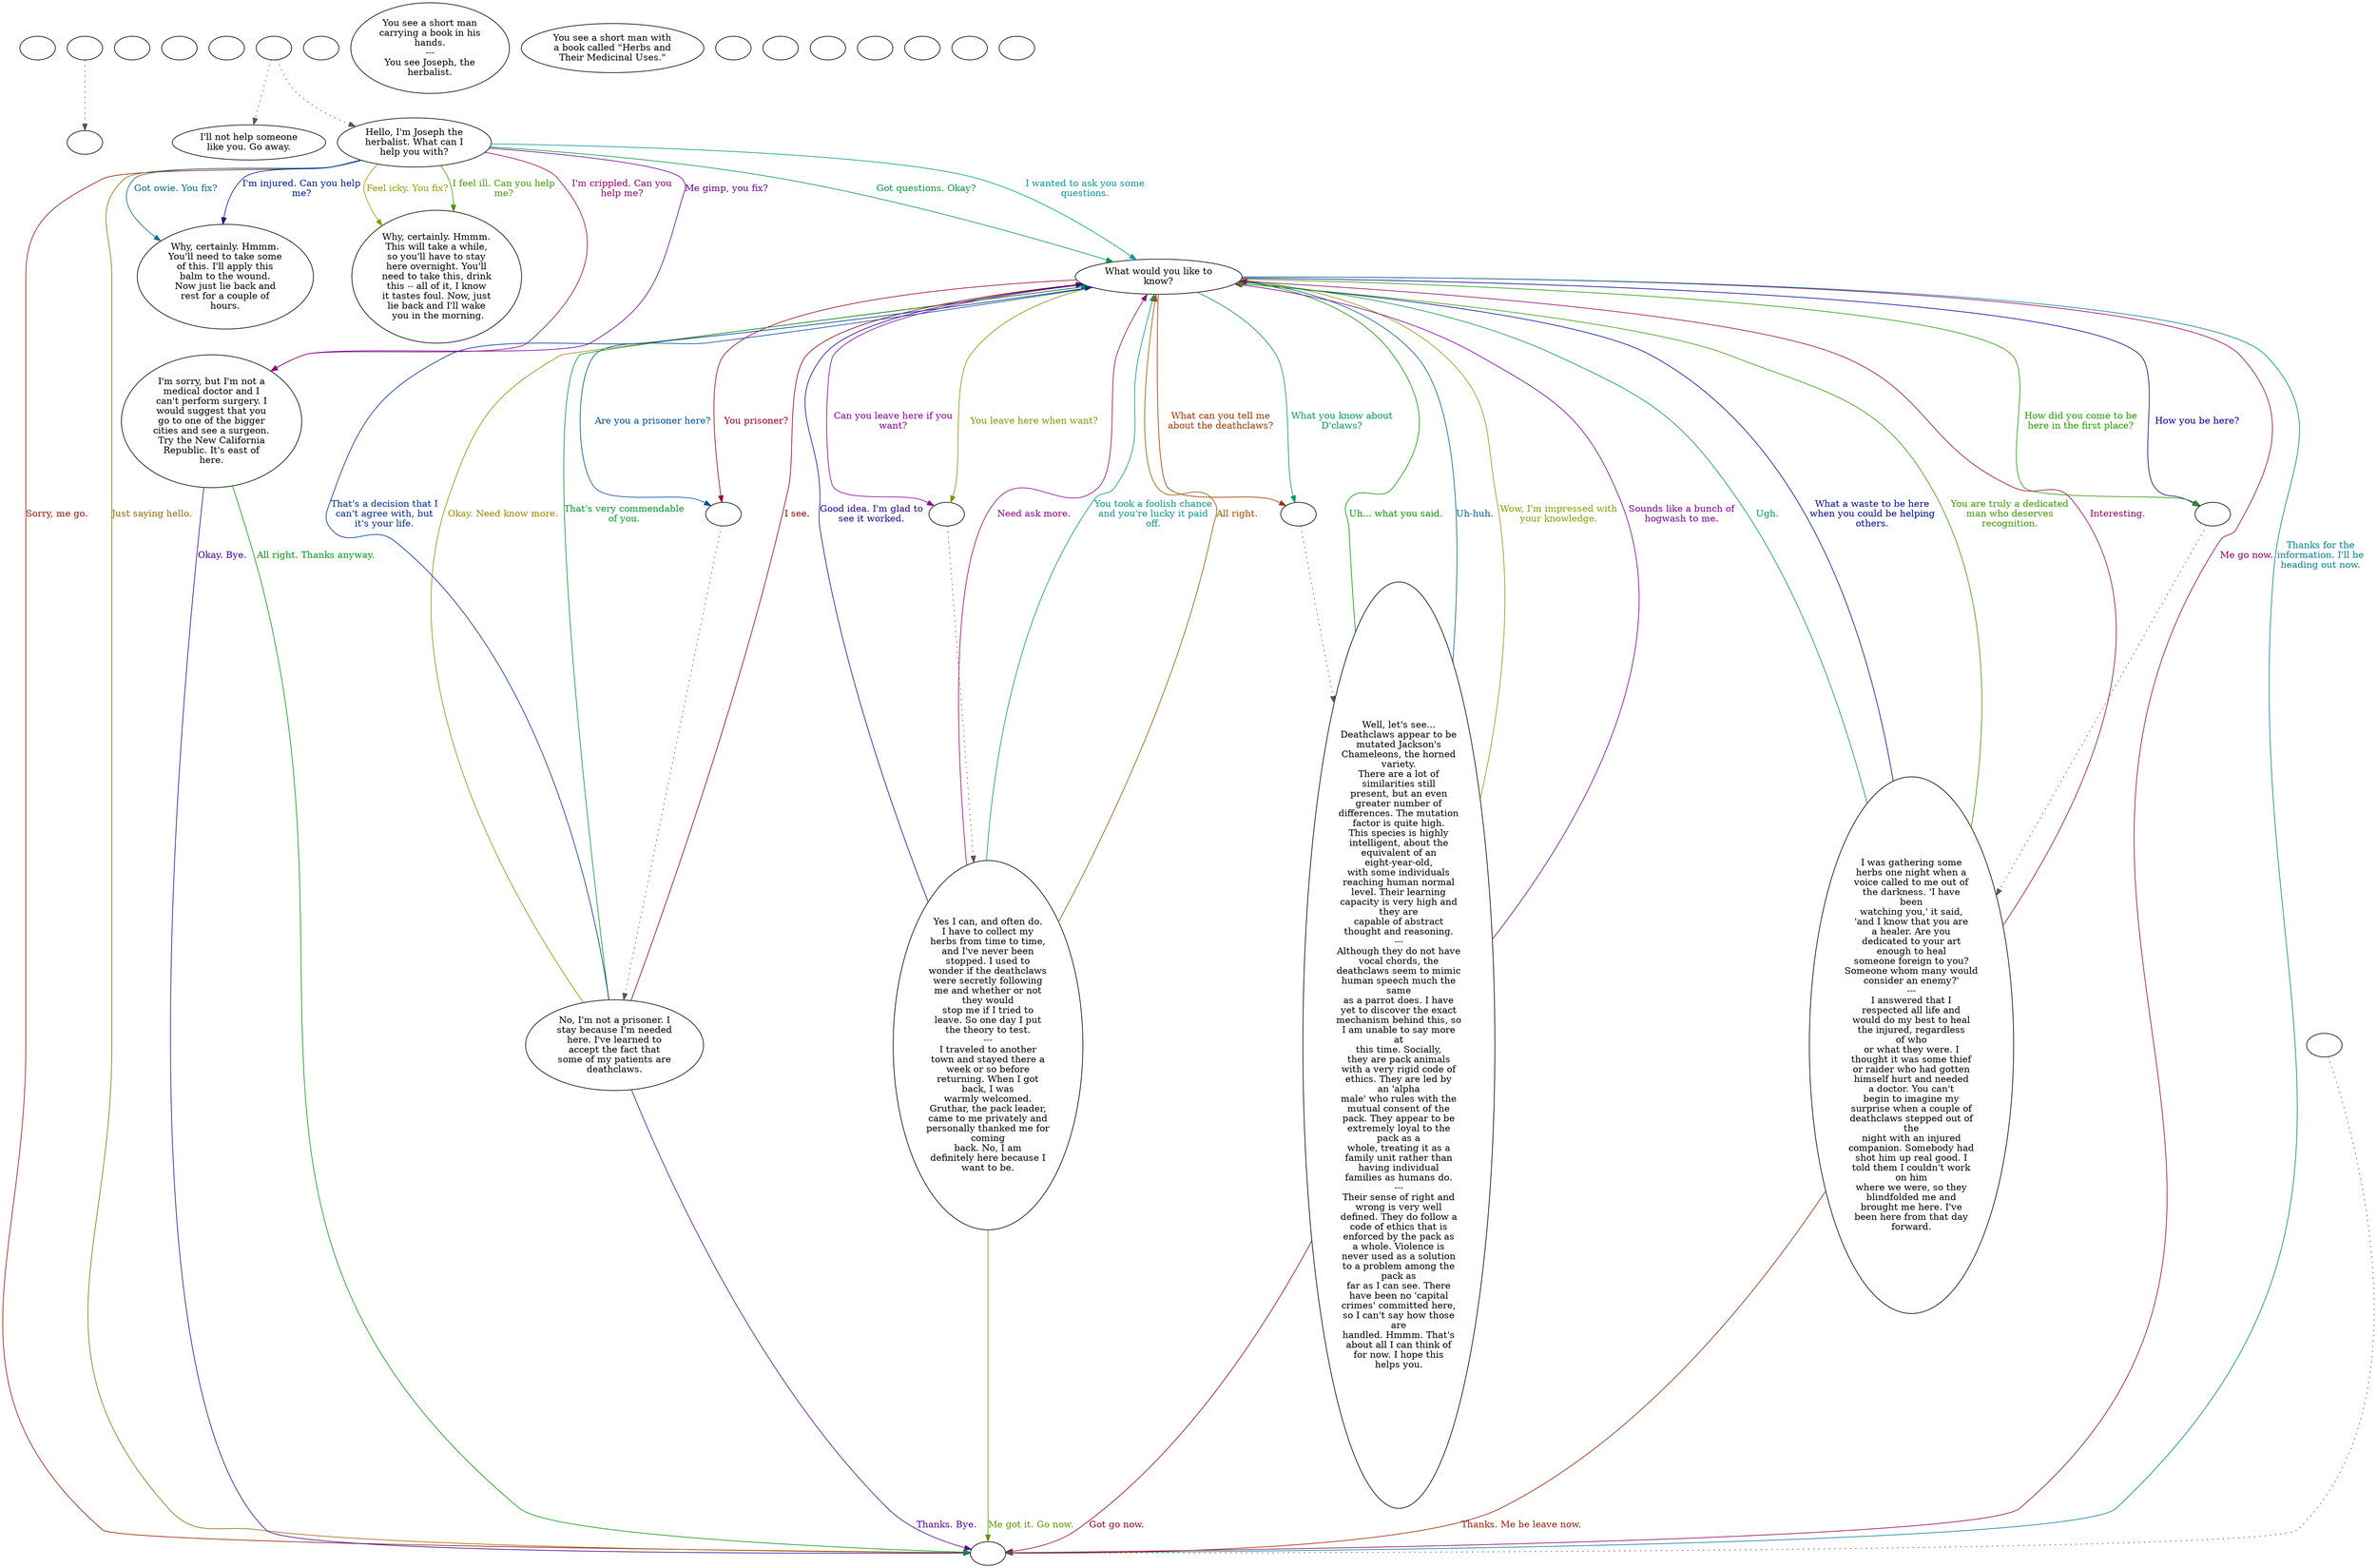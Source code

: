 digraph ocjoseph {
  "checkPartyMembersNearDoor" [style=filled       fillcolor="#FFFFFF"       color="#000000"]
  "checkPartyMembersNearDoor" [label=""]
  "old_pickup_p_proc" [style=filled       fillcolor="#FFFFFF"       color="#000000"]
  "old_pickup_p_proc" [label=""]
  "pickup_p_proc" [style=filled       fillcolor="#FFFFFF"       color="#000000"]
  "pickup_p_proc" -> "old_pickup_p_proc" [style=dotted color="#555555"]
  "pickup_p_proc" [label=""]
  "getTimeBit" [style=filled       fillcolor="#FFFFFF"       color="#000000"]
  "getTimeBit" [label=""]
  "start" [style=filled       fillcolor="#FFFFFF"       color="#000000"]
  "start" [label=""]
  "critter_p_proc" [style=filled       fillcolor="#FFFFFF"       color="#000000"]
  "critter_p_proc" [label=""]
  "talk_p_proc" [style=filled       fillcolor="#FFFFFF"       color="#000000"]
  "talk_p_proc" -> "Node010" [style=dotted color="#555555"]
  "talk_p_proc" -> "Node001" [style=dotted color="#555555"]
  "talk_p_proc" [label=""]
  "destroy_p_proc" [style=filled       fillcolor="#FFFFFF"       color="#000000"]
  "destroy_p_proc" [label=""]
  "look_at_p_proc" [style=filled       fillcolor="#FFFFFF"       color="#000000"]
  "look_at_p_proc" [label="You see a short man\ncarrying a book in his\nhands.\n---\nYou see Joseph, the\nherbalist."]
  "description_p_proc" [style=filled       fillcolor="#FFFFFF"       color="#000000"]
  "description_p_proc" [label="You see a short man with\na book called \"Herbs and\nTheir Medicinal Uses.\""]
  "use_skill_on_p_proc" [style=filled       fillcolor="#FFFFFF"       color="#000000"]
  "use_skill_on_p_proc" [label=""]
  "damage_p_proc" [style=filled       fillcolor="#FFFFFF"       color="#000000"]
  "damage_p_proc" [label=""]
  "map_enter_p_proc" [style=filled       fillcolor="#FFFFFF"       color="#000000"]
  "map_enter_p_proc" [label=""]
  "push_p_proc" [style=filled       fillcolor="#FFFFFF"       color="#000000"]
  "push_p_proc" [label=""]
  "timed_event_p_proc" [style=filled       fillcolor="#FFFFFF"       color="#000000"]
  "timed_event_p_proc" [label=""]
  "Node998" [style=filled       fillcolor="#FFFFFF"       color="#000000"]
  "Node998" [label=""]
  "Node999" [style=filled       fillcolor="#FFFFFF"       color="#000000"]
  "Node999" [label=""]
  "Node001" [style=filled       fillcolor="#FFFFFF"       color="#000000"]
  "Node001" [label="Hello, I'm Joseph the\nherbalist. What can I\nhelp you with?"]
  "Node001" -> "Node002" [label="Got owie. You fix?" color="#006B99" fontcolor="#006B99"]
  "Node001" -> "Node003" [label="Feel icky. You fix?" color="#989900" fontcolor="#989900"]
  "Node001" -> "Node004" [label="Me gimp, you fix?" color="#6D0099" fontcolor="#6D0099"]
  "Node001" -> "Node005" [label="Got questions. Okay?" color="#009941" fontcolor="#009941"]
  "Node001" -> "Node999" [label="Sorry, me go." color="#991400" fontcolor="#991400"]
  "Node001" -> "Node002" [label="I'm injured. Can you help\nme?" color="#001999" fontcolor="#001999"]
  "Node001" -> "Node003" [label="I feel ill. Can you help\nme?" color="#459900" fontcolor="#459900"]
  "Node001" -> "Node004" [label="I'm crippled. Can you\nhelp me?" color="#990072" fontcolor="#990072"]
  "Node001" -> "Node005" [label="I wanted to ask you some\nquestions." color="#009994" fontcolor="#009994"]
  "Node001" -> "Node999" [label="Just saying hello." color="#996700" fontcolor="#996700"]
  "Node002" [style=filled       fillcolor="#FFFFFF"       color="#000000"]
  "Node002" [label="Why, certainly. Hmmm.\nYou'll need to take some\nof this. I'll apply this\nbalm to the wound.\nNow just lie back and\nrest for a couple of\nhours."]
  "Node003" [style=filled       fillcolor="#FFFFFF"       color="#000000"]
  "Node003" [label="Why, certainly. Hmmm.\nThis will take a while,\nso you'll have to stay\nhere overnight. You'll\nneed to take this, drink\nthis -- all of it, I know\nit tastes foul. Now, just\nlie back and I'll wake\n you in the morning."]
  "Node004" [style=filled       fillcolor="#FFFFFF"       color="#000000"]
  "Node004" [label="I'm sorry, but I'm not a\nmedical doctor and I\ncan't perform surgery. I\nwould suggest that you\ngo to one of the bigger\ncities and see a surgeon.\nTry the New California\nRepublic. It's east of\nhere."]
  "Node004" -> "Node999" [label="Okay. Bye." color="#3A0099" fontcolor="#3A0099"]
  "Node004" -> "Node999" [label="All right. Thanks anyway." color="#00990E" fontcolor="#00990E"]
  "Node005" [style=filled       fillcolor="#FFFFFF"       color="#000000"]
  "Node005" [label="What would you like to\nknow?"]
  "Node005" -> "Node006a" [label="You prisoner?" color="#99001F" fontcolor="#99001F"]
  "Node005" -> "Node006a" [label="Are you a prisoner here?" color="#004C99" fontcolor="#004C99"]
  "Node005" -> "Node007a" [label="You leave here when want?" color="#789900" fontcolor="#789900"]
  "Node005" -> "Node007a" [label="Can you leave here if you\nwant?" color="#8D0099" fontcolor="#8D0099"]
  "Node005" -> "Node008a" [label="What you know about\nD'claws?" color="#009960" fontcolor="#009960"]
  "Node005" -> "Node008a" [label="What can you tell me\nabout the deathclaws?" color="#993400" fontcolor="#993400"]
  "Node005" -> "Node009a" [label="How you be here?" color="#070099" fontcolor="#070099"]
  "Node005" -> "Node009a" [label="How did you come to be\nhere in the first place?" color="#269900" fontcolor="#269900"]
  "Node005" -> "Node999" [label="Me go now." color="#990052" fontcolor="#990052"]
  "Node005" -> "Node999" [label="Thanks for the\ninformation. I'll be\nheading out now." color="#007F99" fontcolor="#007F99"]
  "Node006" [style=filled       fillcolor="#FFFFFF"       color="#000000"]
  "Node006" [label="No, I'm not a prisoner. I\nstay because I'm needed\nhere. I've learned to\naccept the fact that\nsome of my patients are\ndeathclaws."]
  "Node006" -> "Node005" [label="Okay. Need know more." color="#998700" fontcolor="#998700"]
  "Node006" -> "Node999" [label="Thanks. Bye." color="#5A0099" fontcolor="#5A0099"]
  "Node006" -> "Node005" [label="That's very commendable\nof you." color="#00992D" fontcolor="#00992D"]
  "Node006" -> "Node005" [label="I see." color="#990100" fontcolor="#990100"]
  "Node006" -> "Node005" [label="That's a decision that I\ncan't agree with, but\nit's your life." color="#002C99" fontcolor="#002C99"]
  "Node007" [style=filled       fillcolor="#FFFFFF"       color="#000000"]
  "Node007" [label="Yes I can, and often do.\nI have to collect my\nherbs from time to time,\nand I've never been\nstopped. I used to\nwonder if the deathclaws\nwere secretly following\nme and whether or not\nthey would\nstop me if I tried to\nleave. So one day I put\nthe theory to test.\n---\nI traveled to another\ntown and stayed there a\nweek or so before\nreturning. When I got\nback, I was\nwarmly welcomed.\nGruthar, the pack leader,\ncame to me privately and\npersonally thanked me for\ncoming\nback. No, I am\ndefinitely here because I\nwant to be."]
  "Node007" -> "Node999" [label="Me got it. Go now." color="#599900" fontcolor="#599900"]
  "Node007" -> "Node005" [label="Need ask more." color="#990085" fontcolor="#990085"]
  "Node007" -> "Node005" [label="You took a foolish chance\nand you're lucky it paid\noff." color="#009980" fontcolor="#009980"]
  "Node007" -> "Node005" [label="All right." color="#995300" fontcolor="#995300"]
  "Node007" -> "Node005" [label="Good idea. I'm glad to\nsee it worked." color="#270099" fontcolor="#270099"]
  "Node008" [style=filled       fillcolor="#FFFFFF"       color="#000000"]
  "Node008" [label="Well, let's see...\nDeathclaws appear to be\nmutated Jackson's\nChameleons, the horned\nvariety.\nThere are a lot of\nsimilarities still\npresent, but an even\ngreater number of\ndifferences. The mutation\nfactor is quite high.\nThis species is highly\nintelligent, about the\nequivalent of an\neight-year-old,\nwith some individuals\nreaching human normal\nlevel. Their learning\ncapacity is very high and\nthey are\ncapable of abstract\nthought and reasoning.\n---\nAlthough they do not have\nvocal chords, the\ndeathclaws seem to mimic\nhuman speech much the\nsame\nas a parrot does. I have\nyet to discover the exact\nmechanism behind this, so\nI am unable to say more\nat\nthis time. Socially,\nthey are pack animals\nwith a very rigid code of\nethics. They are led by\nan 'alpha\nmale' who rules with the\nmutual consent of the\npack. They appear to be\nextremely loyal to the\npack as a\nwhole, treating it as a\nfamily unit rather than\nhaving individual\nfamilies as humans do.\n---\nTheir sense of right and\nwrong is very well\ndefined. They do follow a\ncode of ethics that is\nenforced by the pack as\na whole. Violence is\nnever used as a solution\nto a problem among the\npack as\nfar as I can see. There\nhave been no 'capital\ncrimes' committed here,\nso I can't say how those\nare\nhandled. Hmmm. That's\nabout all I can think of\nfor now. I hope this\nhelps you."]
  "Node008" -> "Node005" [label="Uh... what you said." color="#069900" fontcolor="#069900"]
  "Node008" -> "Node999" [label="Got go now." color="#990033" fontcolor="#990033"]
  "Node008" -> "Node005" [label="Uh-huh." color="#005F99" fontcolor="#005F99"]
  "Node008" -> "Node005" [label="Wow, I'm impressed with\nyour knowledge." color="#8C9900" fontcolor="#8C9900"]
  "Node008" -> "Node005" [label="Sounds like a bunch of\nhogwash to me." color="#790099" fontcolor="#790099"]
  "Node009" [style=filled       fillcolor="#FFFFFF"       color="#000000"]
  "Node009" [label="I was gathering some\nherbs one night when a\nvoice called to me out of\nthe darkness. 'I have\nbeen\nwatching you,' it said,\n'and I know that you are\na healer. Are you\ndedicated to your art\nenough to heal\nsomeone foreign to you?\nSomeone whom many would\nconsider an enemy?'\n---\nI answered that I\nrespected all life and\nwould do my best to heal\nthe injured, regardless\nof who\nor what they were. I\nthought it was some thief\nor raider who had gotten\nhimself hurt and needed\na doctor. You can't\nbegin to imagine my\nsurprise when a couple of\ndeathclaws stepped out of\nthe\nnight with an injured\ncompanion. Somebody had\nshot him up real good. I\ntold them I couldn't work\non him\nwhere we were, so they\nblindfolded me and\nbrought me here. I've\nbeen here from that day\nforward."]
  "Node009" -> "Node005" [label="Ugh." color="#00994D" fontcolor="#00994D"]
  "Node009" -> "Node999" [label="Thanks. Me be leave now." color="#992000" fontcolor="#992000"]
  "Node009" -> "Node005" [label="What a waste to be here\nwhen you could be helping\nothers." color="#000C99" fontcolor="#000C99"]
  "Node009" -> "Node005" [label="You are truly a dedicated\nman who deserves\nrecognition." color="#399900" fontcolor="#399900"]
  "Node009" -> "Node005" [label="Interesting." color="#990066" fontcolor="#990066"]
  "Node010" [style=filled       fillcolor="#FFFFFF"       color="#000000"]
  "Node010" [label="I'll not help someone\nlike you. Go away."]
  "NodeHealHp" [style=filled       fillcolor="#FFFFFF"       color="#000000"]
  "NodeHealHp" -> "Node999" [style=dotted color="#555555"]
  "NodeHealHp" [label=""]
  "NodeHealRadPoison" [style=filled       fillcolor="#FFFFFF"       color="#000000"]
  "NodeHealRadPoison" [label=""]
  "Node006a" [style=filled       fillcolor="#FFFFFF"       color="#000000"]
  "Node006a" -> "Node006" [style=dotted color="#555555"]
  "Node006a" [label=""]
  "Node007a" [style=filled       fillcolor="#FFFFFF"       color="#000000"]
  "Node007a" -> "Node007" [style=dotted color="#555555"]
  "Node007a" [label=""]
  "Node008a" [style=filled       fillcolor="#FFFFFF"       color="#000000"]
  "Node008a" -> "Node008" [style=dotted color="#555555"]
  "Node008a" [label=""]
  "Node009a" [style=filled       fillcolor="#FFFFFF"       color="#000000"]
  "Node009a" -> "Node009" [style=dotted color="#555555"]
  "Node009a" [label=""]
}
